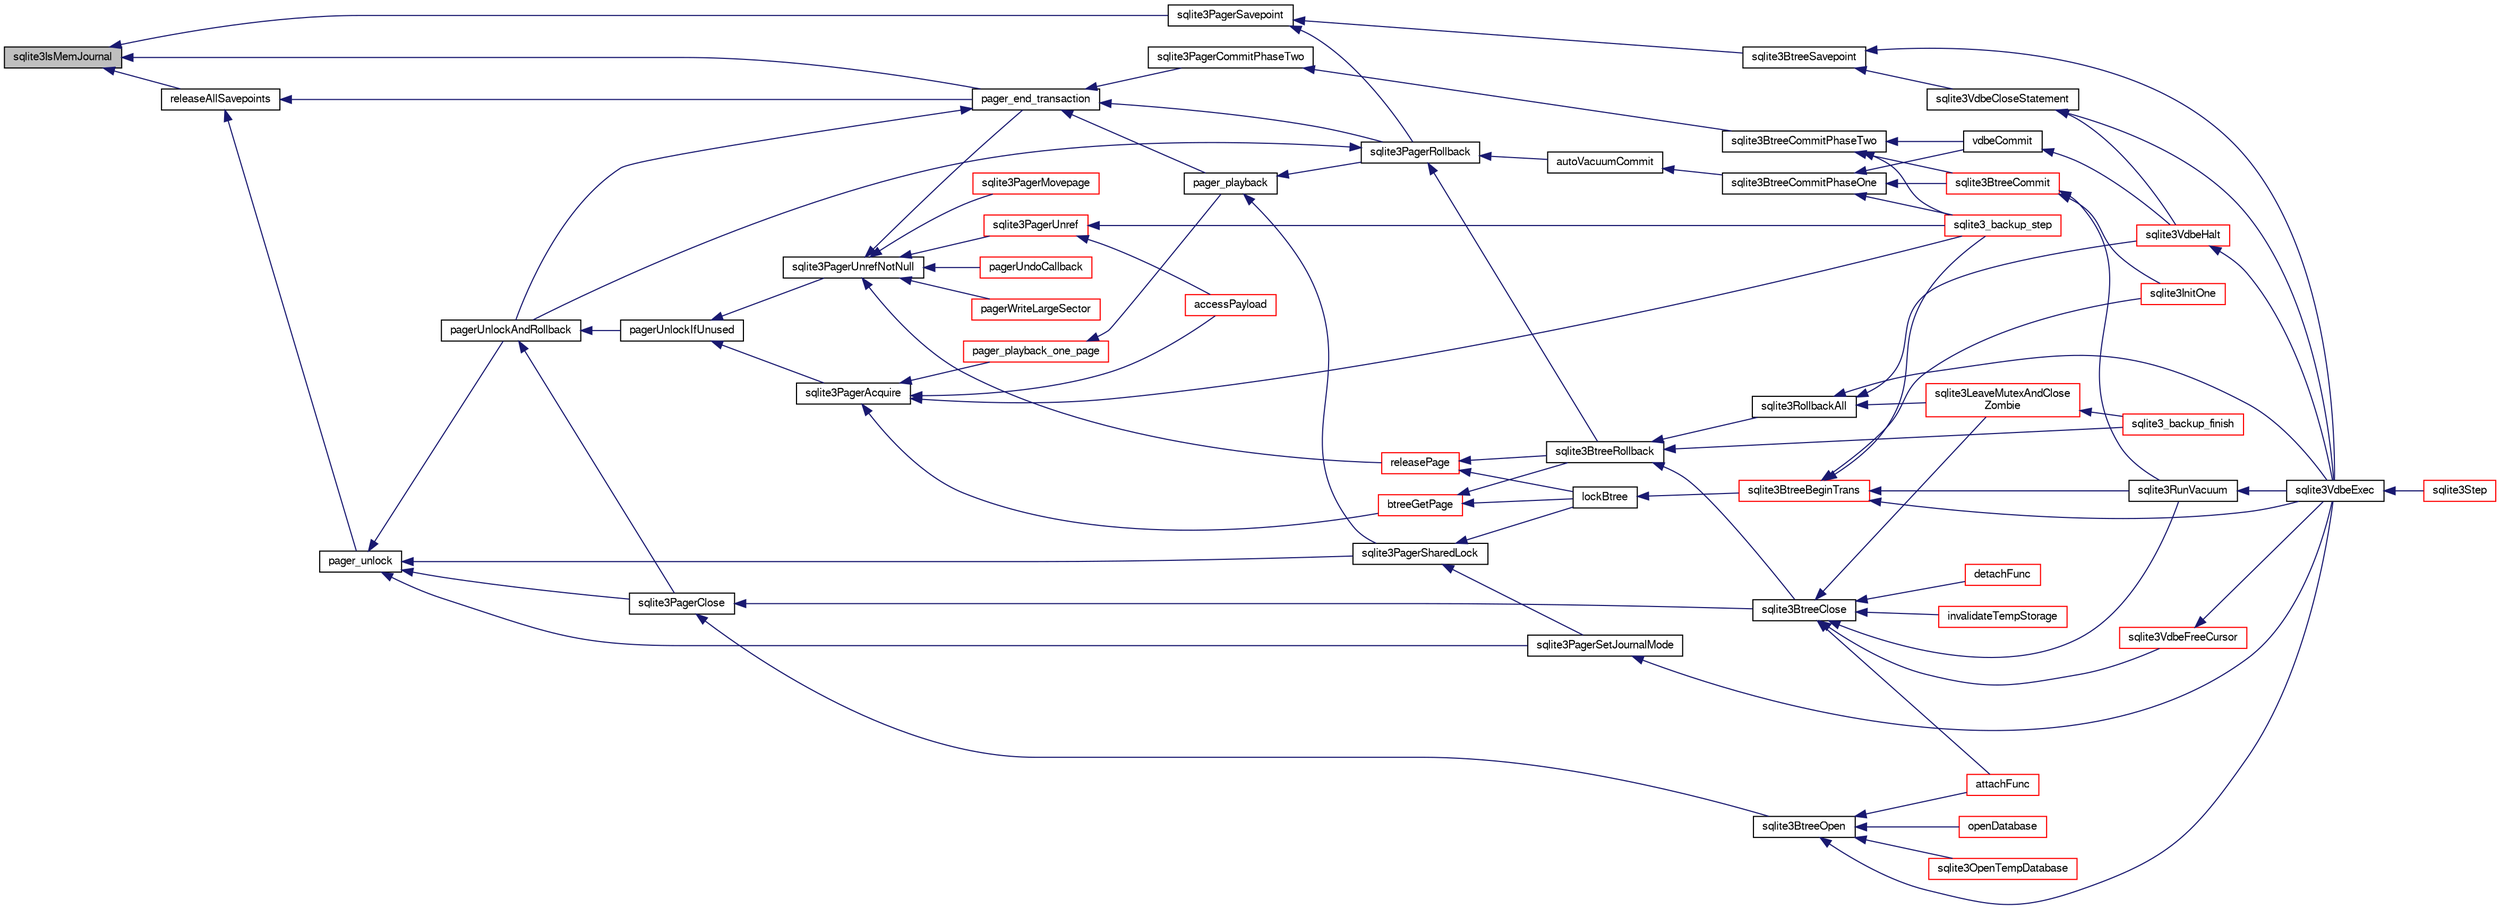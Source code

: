 digraph "sqlite3IsMemJournal"
{
  edge [fontname="FreeSans",fontsize="10",labelfontname="FreeSans",labelfontsize="10"];
  node [fontname="FreeSans",fontsize="10",shape=record];
  rankdir="LR";
  Node571445 [label="sqlite3IsMemJournal",height=0.2,width=0.4,color="black", fillcolor="grey75", style="filled", fontcolor="black"];
  Node571445 -> Node571446 [dir="back",color="midnightblue",fontsize="10",style="solid",fontname="FreeSans"];
  Node571446 [label="releaseAllSavepoints",height=0.2,width=0.4,color="black", fillcolor="white", style="filled",URL="$sqlite3_8c.html#ac0ec06e81b223a42295bd1a0182b1609"];
  Node571446 -> Node571447 [dir="back",color="midnightblue",fontsize="10",style="solid",fontname="FreeSans"];
  Node571447 [label="pager_unlock",height=0.2,width=0.4,color="black", fillcolor="white", style="filled",URL="$sqlite3_8c.html#a5b54bd09bd76fa68eb6310fbf9bbaf20"];
  Node571447 -> Node571448 [dir="back",color="midnightblue",fontsize="10",style="solid",fontname="FreeSans"];
  Node571448 [label="pagerUnlockAndRollback",height=0.2,width=0.4,color="black", fillcolor="white", style="filled",URL="$sqlite3_8c.html#a02d96b7bf62c3b13ba905d168914518c"];
  Node571448 -> Node571449 [dir="back",color="midnightblue",fontsize="10",style="solid",fontname="FreeSans"];
  Node571449 [label="sqlite3PagerClose",height=0.2,width=0.4,color="black", fillcolor="white", style="filled",URL="$sqlite3_8c.html#af94b1f96b60689fd09422cce2c85f53f"];
  Node571449 -> Node571450 [dir="back",color="midnightblue",fontsize="10",style="solid",fontname="FreeSans"];
  Node571450 [label="sqlite3BtreeOpen",height=0.2,width=0.4,color="black", fillcolor="white", style="filled",URL="$sqlite3_8c.html#a13dcb44dc34af6ce9d38de9c5aa975f9"];
  Node571450 -> Node571451 [dir="back",color="midnightblue",fontsize="10",style="solid",fontname="FreeSans"];
  Node571451 [label="sqlite3VdbeExec",height=0.2,width=0.4,color="black", fillcolor="white", style="filled",URL="$sqlite3_8c.html#a8ce40a614bdc56719c4d642b1e4dfb21"];
  Node571451 -> Node571452 [dir="back",color="midnightblue",fontsize="10",style="solid",fontname="FreeSans"];
  Node571452 [label="sqlite3Step",height=0.2,width=0.4,color="red", fillcolor="white", style="filled",URL="$sqlite3_8c.html#a3f2872e873e2758a4beedad1d5113554"];
  Node571450 -> Node571479 [dir="back",color="midnightblue",fontsize="10",style="solid",fontname="FreeSans"];
  Node571479 [label="attachFunc",height=0.2,width=0.4,color="red", fillcolor="white", style="filled",URL="$sqlite3_8c.html#a69cb751a7da501b9a0aa37e0d7c3eaf7"];
  Node571450 -> Node571712 [dir="back",color="midnightblue",fontsize="10",style="solid",fontname="FreeSans"];
  Node571712 [label="sqlite3OpenTempDatabase",height=0.2,width=0.4,color="red", fillcolor="white", style="filled",URL="$sqlite3_8c.html#aaf3088380b731428b72d3b5777f93755"];
  Node571450 -> Node571686 [dir="back",color="midnightblue",fontsize="10",style="solid",fontname="FreeSans"];
  Node571686 [label="openDatabase",height=0.2,width=0.4,color="red", fillcolor="white", style="filled",URL="$sqlite3_8c.html#a6a9c3bc3a64234e863413f41db473758"];
  Node571449 -> Node571717 [dir="back",color="midnightblue",fontsize="10",style="solid",fontname="FreeSans"];
  Node571717 [label="sqlite3BtreeClose",height=0.2,width=0.4,color="black", fillcolor="white", style="filled",URL="$sqlite3_8c.html#a729b65009b66a99200496b09c124df01"];
  Node571717 -> Node571718 [dir="back",color="midnightblue",fontsize="10",style="solid",fontname="FreeSans"];
  Node571718 [label="sqlite3VdbeFreeCursor",height=0.2,width=0.4,color="red", fillcolor="white", style="filled",URL="$sqlite3_8c.html#a0f9084083e1d0639708934630f33d6ef"];
  Node571718 -> Node571451 [dir="back",color="midnightblue",fontsize="10",style="solid",fontname="FreeSans"];
  Node571717 -> Node571479 [dir="back",color="midnightblue",fontsize="10",style="solid",fontname="FreeSans"];
  Node571717 -> Node571666 [dir="back",color="midnightblue",fontsize="10",style="solid",fontname="FreeSans"];
  Node571666 [label="detachFunc",height=0.2,width=0.4,color="red", fillcolor="white", style="filled",URL="$sqlite3_8c.html#a2b3dd04cb87abd088926ab0082a60b77"];
  Node571717 -> Node571667 [dir="back",color="midnightblue",fontsize="10",style="solid",fontname="FreeSans"];
  Node571667 [label="invalidateTempStorage",height=0.2,width=0.4,color="red", fillcolor="white", style="filled",URL="$sqlite3_8c.html#a759777a1eb3c3e96a5af94932b39e69a"];
  Node571717 -> Node571637 [dir="back",color="midnightblue",fontsize="10",style="solid",fontname="FreeSans"];
  Node571637 [label="sqlite3RunVacuum",height=0.2,width=0.4,color="black", fillcolor="white", style="filled",URL="$sqlite3_8c.html#a5e83ddc7b3e7e8e79ad5d1fc92de1d2f"];
  Node571637 -> Node571451 [dir="back",color="midnightblue",fontsize="10",style="solid",fontname="FreeSans"];
  Node571717 -> Node571680 [dir="back",color="midnightblue",fontsize="10",style="solid",fontname="FreeSans"];
  Node571680 [label="sqlite3LeaveMutexAndClose\lZombie",height=0.2,width=0.4,color="red", fillcolor="white", style="filled",URL="$sqlite3_8c.html#afe3a37c29dcb0fe9fc15fe07a3976f59"];
  Node571680 -> Node571681 [dir="back",color="midnightblue",fontsize="10",style="solid",fontname="FreeSans"];
  Node571681 [label="sqlite3_backup_finish",height=0.2,width=0.4,color="red", fillcolor="white", style="filled",URL="$sqlite3_8h.html#a176857dd58d99be53b6d7305533e0048"];
  Node571448 -> Node571722 [dir="back",color="midnightblue",fontsize="10",style="solid",fontname="FreeSans"];
  Node571722 [label="pagerUnlockIfUnused",height=0.2,width=0.4,color="black", fillcolor="white", style="filled",URL="$sqlite3_8c.html#abf547f4276efb6f10262f7fde1e4d065"];
  Node571722 -> Node571723 [dir="back",color="midnightblue",fontsize="10",style="solid",fontname="FreeSans"];
  Node571723 [label="sqlite3PagerAcquire",height=0.2,width=0.4,color="black", fillcolor="white", style="filled",URL="$sqlite3_8c.html#a22a53daafd2bd778cda390312651f994"];
  Node571723 -> Node571724 [dir="back",color="midnightblue",fontsize="10",style="solid",fontname="FreeSans"];
  Node571724 [label="pager_playback_one_page",height=0.2,width=0.4,color="red", fillcolor="white", style="filled",URL="$sqlite3_8c.html#adfca1dee9939482792fe2b4ed982d00e"];
  Node571724 -> Node571725 [dir="back",color="midnightblue",fontsize="10",style="solid",fontname="FreeSans"];
  Node571725 [label="pager_playback",height=0.2,width=0.4,color="black", fillcolor="white", style="filled",URL="$sqlite3_8c.html#a9d9a750a9fc76eb4b668c8a16b164a65"];
  Node571725 -> Node571726 [dir="back",color="midnightblue",fontsize="10",style="solid",fontname="FreeSans"];
  Node571726 [label="sqlite3PagerSharedLock",height=0.2,width=0.4,color="black", fillcolor="white", style="filled",URL="$sqlite3_8c.html#a58c197b629fb6eaacf96c7add57c70df"];
  Node571726 -> Node571727 [dir="back",color="midnightblue",fontsize="10",style="solid",fontname="FreeSans"];
  Node571727 [label="sqlite3PagerSetJournalMode",height=0.2,width=0.4,color="black", fillcolor="white", style="filled",URL="$sqlite3_8c.html#afb929a0a4553cda84de16180ddbd09f7"];
  Node571727 -> Node571451 [dir="back",color="midnightblue",fontsize="10",style="solid",fontname="FreeSans"];
  Node571726 -> Node571728 [dir="back",color="midnightblue",fontsize="10",style="solid",fontname="FreeSans"];
  Node571728 [label="lockBtree",height=0.2,width=0.4,color="black", fillcolor="white", style="filled",URL="$sqlite3_8c.html#a5b808194d3178be15705a420265cee9d"];
  Node571728 -> Node571729 [dir="back",color="midnightblue",fontsize="10",style="solid",fontname="FreeSans"];
  Node571729 [label="sqlite3BtreeBeginTrans",height=0.2,width=0.4,color="red", fillcolor="white", style="filled",URL="$sqlite3_8c.html#a52d6706df15c67c22aa7d0e290c16bf5"];
  Node571729 -> Node571664 [dir="back",color="midnightblue",fontsize="10",style="solid",fontname="FreeSans"];
  Node571664 [label="sqlite3_backup_step",height=0.2,width=0.4,color="red", fillcolor="white", style="filled",URL="$sqlite3_8h.html#a1699b75e98d082eebc465a9e64c35269"];
  Node571729 -> Node571451 [dir="back",color="midnightblue",fontsize="10",style="solid",fontname="FreeSans"];
  Node571729 -> Node571477 [dir="back",color="midnightblue",fontsize="10",style="solid",fontname="FreeSans"];
  Node571477 [label="sqlite3InitOne",height=0.2,width=0.4,color="red", fillcolor="white", style="filled",URL="$sqlite3_8c.html#ac4318b25df65269906b0379251fe9b85"];
  Node571729 -> Node571637 [dir="back",color="midnightblue",fontsize="10",style="solid",fontname="FreeSans"];
  Node571725 -> Node571731 [dir="back",color="midnightblue",fontsize="10",style="solid",fontname="FreeSans"];
  Node571731 [label="sqlite3PagerRollback",height=0.2,width=0.4,color="black", fillcolor="white", style="filled",URL="$sqlite3_8c.html#afdd2ecbb97b7a716892ff6bd10c7dfd0"];
  Node571731 -> Node571448 [dir="back",color="midnightblue",fontsize="10",style="solid",fontname="FreeSans"];
  Node571731 -> Node571732 [dir="back",color="midnightblue",fontsize="10",style="solid",fontname="FreeSans"];
  Node571732 [label="autoVacuumCommit",height=0.2,width=0.4,color="black", fillcolor="white", style="filled",URL="$sqlite3_8c.html#a809d22c6311135ae3048adf41febaef0"];
  Node571732 -> Node571733 [dir="back",color="midnightblue",fontsize="10",style="solid",fontname="FreeSans"];
  Node571733 [label="sqlite3BtreeCommitPhaseOne",height=0.2,width=0.4,color="black", fillcolor="white", style="filled",URL="$sqlite3_8c.html#ae266cba101e64ad99a166f237532e262"];
  Node571733 -> Node571734 [dir="back",color="midnightblue",fontsize="10",style="solid",fontname="FreeSans"];
  Node571734 [label="sqlite3BtreeCommit",height=0.2,width=0.4,color="red", fillcolor="white", style="filled",URL="$sqlite3_8c.html#a8e56ab314556935f9f73080147d26419"];
  Node571734 -> Node571477 [dir="back",color="midnightblue",fontsize="10",style="solid",fontname="FreeSans"];
  Node571734 -> Node571637 [dir="back",color="midnightblue",fontsize="10",style="solid",fontname="FreeSans"];
  Node571733 -> Node571664 [dir="back",color="midnightblue",fontsize="10",style="solid",fontname="FreeSans"];
  Node571733 -> Node571735 [dir="back",color="midnightblue",fontsize="10",style="solid",fontname="FreeSans"];
  Node571735 [label="vdbeCommit",height=0.2,width=0.4,color="black", fillcolor="white", style="filled",URL="$sqlite3_8c.html#a5d7f1e0625451b987728f600cfe1b92d"];
  Node571735 -> Node571670 [dir="back",color="midnightblue",fontsize="10",style="solid",fontname="FreeSans"];
  Node571670 [label="sqlite3VdbeHalt",height=0.2,width=0.4,color="red", fillcolor="white", style="filled",URL="$sqlite3_8c.html#a8d1d99703d999190fbc35ecc981cb709"];
  Node571670 -> Node571451 [dir="back",color="midnightblue",fontsize="10",style="solid",fontname="FreeSans"];
  Node571731 -> Node571736 [dir="back",color="midnightblue",fontsize="10",style="solid",fontname="FreeSans"];
  Node571736 [label="sqlite3BtreeRollback",height=0.2,width=0.4,color="black", fillcolor="white", style="filled",URL="$sqlite3_8c.html#a317473acdafdd688385c8954f09de186"];
  Node571736 -> Node571717 [dir="back",color="midnightblue",fontsize="10",style="solid",fontname="FreeSans"];
  Node571736 -> Node571681 [dir="back",color="midnightblue",fontsize="10",style="solid",fontname="FreeSans"];
  Node571736 -> Node571669 [dir="back",color="midnightblue",fontsize="10",style="solid",fontname="FreeSans"];
  Node571669 [label="sqlite3RollbackAll",height=0.2,width=0.4,color="black", fillcolor="white", style="filled",URL="$sqlite3_8c.html#ad902dd388d73208539f557962e3fe6bb"];
  Node571669 -> Node571670 [dir="back",color="midnightblue",fontsize="10",style="solid",fontname="FreeSans"];
  Node571669 -> Node571451 [dir="back",color="midnightblue",fontsize="10",style="solid",fontname="FreeSans"];
  Node571669 -> Node571680 [dir="back",color="midnightblue",fontsize="10",style="solid",fontname="FreeSans"];
  Node571723 -> Node571741 [dir="back",color="midnightblue",fontsize="10",style="solid",fontname="FreeSans"];
  Node571741 [label="btreeGetPage",height=0.2,width=0.4,color="red", fillcolor="white", style="filled",URL="$sqlite3_8c.html#ac59679e30ceb0190614fbd19a7feb6de"];
  Node571741 -> Node571728 [dir="back",color="midnightblue",fontsize="10",style="solid",fontname="FreeSans"];
  Node571741 -> Node571736 [dir="back",color="midnightblue",fontsize="10",style="solid",fontname="FreeSans"];
  Node571723 -> Node571777 [dir="back",color="midnightblue",fontsize="10",style="solid",fontname="FreeSans"];
  Node571777 [label="accessPayload",height=0.2,width=0.4,color="red", fillcolor="white", style="filled",URL="$sqlite3_8c.html#acf70e6d3cb6afd54d677b3dffb6959d2"];
  Node571723 -> Node571664 [dir="back",color="midnightblue",fontsize="10",style="solid",fontname="FreeSans"];
  Node571722 -> Node571796 [dir="back",color="midnightblue",fontsize="10",style="solid",fontname="FreeSans"];
  Node571796 [label="sqlite3PagerUnrefNotNull",height=0.2,width=0.4,color="black", fillcolor="white", style="filled",URL="$sqlite3_8c.html#a4b314f96f09f5c68c94672e420e31ab9"];
  Node571796 -> Node571797 [dir="back",color="midnightblue",fontsize="10",style="solid",fontname="FreeSans"];
  Node571797 [label="pager_end_transaction",height=0.2,width=0.4,color="black", fillcolor="white", style="filled",URL="$sqlite3_8c.html#a0814e2cfab386b1e3ba74528870339fe"];
  Node571797 -> Node571448 [dir="back",color="midnightblue",fontsize="10",style="solid",fontname="FreeSans"];
  Node571797 -> Node571725 [dir="back",color="midnightblue",fontsize="10",style="solid",fontname="FreeSans"];
  Node571797 -> Node571798 [dir="back",color="midnightblue",fontsize="10",style="solid",fontname="FreeSans"];
  Node571798 [label="sqlite3PagerCommitPhaseTwo",height=0.2,width=0.4,color="black", fillcolor="white", style="filled",URL="$sqlite3_8c.html#a18af1df44bbc3ae598f0559f6fc5861e"];
  Node571798 -> Node571799 [dir="back",color="midnightblue",fontsize="10",style="solid",fontname="FreeSans"];
  Node571799 [label="sqlite3BtreeCommitPhaseTwo",height=0.2,width=0.4,color="black", fillcolor="white", style="filled",URL="$sqlite3_8c.html#a84764f43cb4ca50bcac1fc674e8d6dd9"];
  Node571799 -> Node571734 [dir="back",color="midnightblue",fontsize="10",style="solid",fontname="FreeSans"];
  Node571799 -> Node571664 [dir="back",color="midnightblue",fontsize="10",style="solid",fontname="FreeSans"];
  Node571799 -> Node571735 [dir="back",color="midnightblue",fontsize="10",style="solid",fontname="FreeSans"];
  Node571797 -> Node571731 [dir="back",color="midnightblue",fontsize="10",style="solid",fontname="FreeSans"];
  Node571796 -> Node571800 [dir="back",color="midnightblue",fontsize="10",style="solid",fontname="FreeSans"];
  Node571800 [label="pagerUndoCallback",height=0.2,width=0.4,color="red", fillcolor="white", style="filled",URL="$sqlite3_8c.html#aca578b7eaed97dbbc2219eb67e1de24f"];
  Node571796 -> Node571802 [dir="back",color="midnightblue",fontsize="10",style="solid",fontname="FreeSans"];
  Node571802 [label="sqlite3PagerUnref",height=0.2,width=0.4,color="red", fillcolor="white", style="filled",URL="$sqlite3_8c.html#aa9d040b7f24a8a5d99bf96863b52cd15"];
  Node571802 -> Node571777 [dir="back",color="midnightblue",fontsize="10",style="solid",fontname="FreeSans"];
  Node571802 -> Node571664 [dir="back",color="midnightblue",fontsize="10",style="solid",fontname="FreeSans"];
  Node571796 -> Node571819 [dir="back",color="midnightblue",fontsize="10",style="solid",fontname="FreeSans"];
  Node571819 [label="pagerWriteLargeSector",height=0.2,width=0.4,color="red", fillcolor="white", style="filled",URL="$sqlite3_8c.html#a06334f0cc1c2dc95ffe29c2359928b92"];
  Node571796 -> Node571821 [dir="back",color="midnightblue",fontsize="10",style="solid",fontname="FreeSans"];
  Node571821 [label="sqlite3PagerMovepage",height=0.2,width=0.4,color="red", fillcolor="white", style="filled",URL="$sqlite3_8c.html#a8cdedc7a185709301f12c4d7b305aa1e"];
  Node571796 -> Node571826 [dir="back",color="midnightblue",fontsize="10",style="solid",fontname="FreeSans"];
  Node571826 [label="releasePage",height=0.2,width=0.4,color="red", fillcolor="white", style="filled",URL="$sqlite3_8c.html#a92c6fb14f9bcf117440c35116c26d6c4"];
  Node571826 -> Node571728 [dir="back",color="midnightblue",fontsize="10",style="solid",fontname="FreeSans"];
  Node571826 -> Node571736 [dir="back",color="midnightblue",fontsize="10",style="solid",fontname="FreeSans"];
  Node571447 -> Node571449 [dir="back",color="midnightblue",fontsize="10",style="solid",fontname="FreeSans"];
  Node571447 -> Node571726 [dir="back",color="midnightblue",fontsize="10",style="solid",fontname="FreeSans"];
  Node571447 -> Node571727 [dir="back",color="midnightblue",fontsize="10",style="solid",fontname="FreeSans"];
  Node571446 -> Node571797 [dir="back",color="midnightblue",fontsize="10",style="solid",fontname="FreeSans"];
  Node571445 -> Node571797 [dir="back",color="midnightblue",fontsize="10",style="solid",fontname="FreeSans"];
  Node571445 -> Node571738 [dir="back",color="midnightblue",fontsize="10",style="solid",fontname="FreeSans"];
  Node571738 [label="sqlite3PagerSavepoint",height=0.2,width=0.4,color="black", fillcolor="white", style="filled",URL="$sqlite3_8c.html#a8b5f1920b6a8b564a47e243868f2c8d4"];
  Node571738 -> Node571731 [dir="back",color="midnightblue",fontsize="10",style="solid",fontname="FreeSans"];
  Node571738 -> Node571739 [dir="back",color="midnightblue",fontsize="10",style="solid",fontname="FreeSans"];
  Node571739 [label="sqlite3BtreeSavepoint",height=0.2,width=0.4,color="black", fillcolor="white", style="filled",URL="$sqlite3_8c.html#a4580edf7e5192abf64317a3931972115"];
  Node571739 -> Node571740 [dir="back",color="midnightblue",fontsize="10",style="solid",fontname="FreeSans"];
  Node571740 [label="sqlite3VdbeCloseStatement",height=0.2,width=0.4,color="black", fillcolor="white", style="filled",URL="$sqlite3_8c.html#a4c26892e24ee00a0b5ba3bdeaf2d36fa"];
  Node571740 -> Node571670 [dir="back",color="midnightblue",fontsize="10",style="solid",fontname="FreeSans"];
  Node571740 -> Node571451 [dir="back",color="midnightblue",fontsize="10",style="solid",fontname="FreeSans"];
  Node571739 -> Node571451 [dir="back",color="midnightblue",fontsize="10",style="solid",fontname="FreeSans"];
}
